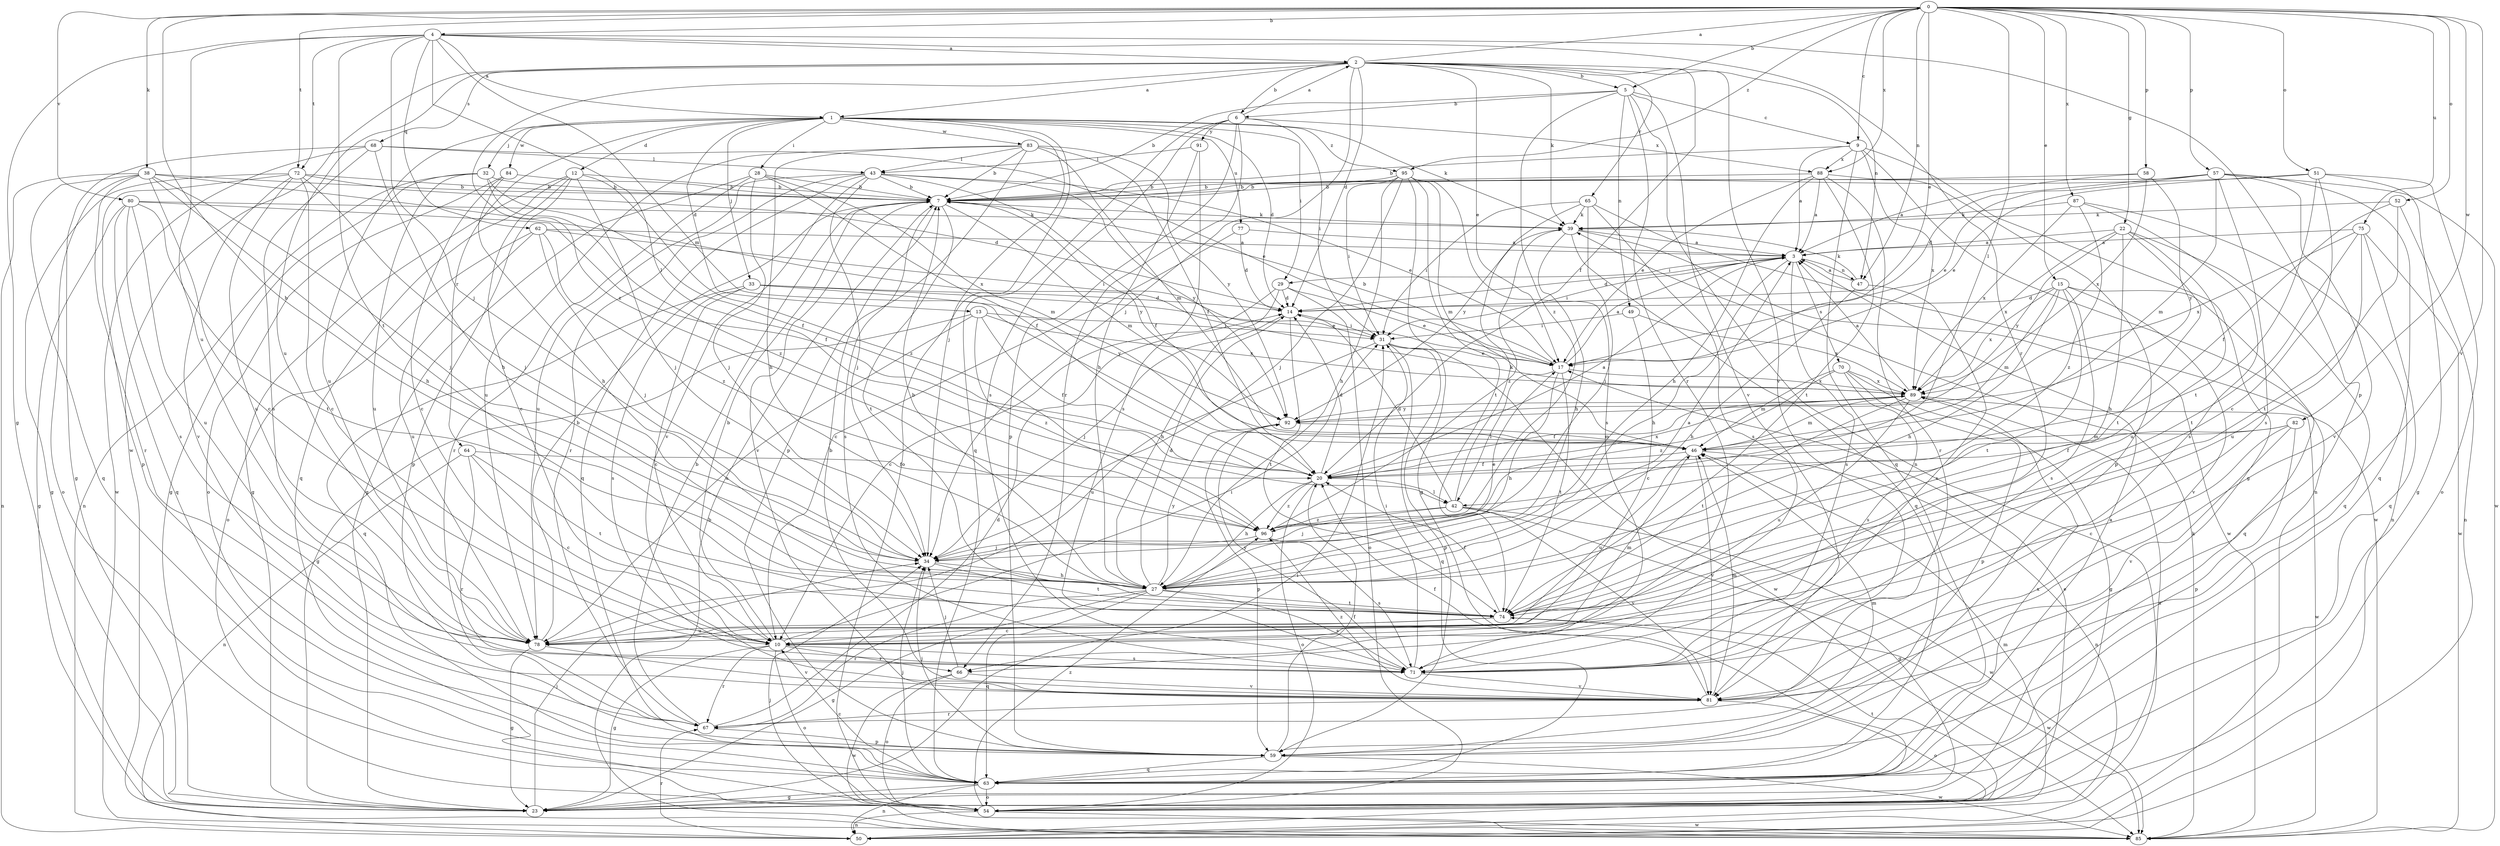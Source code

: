 strict digraph  {
0;
1;
2;
3;
4;
5;
6;
7;
9;
10;
12;
13;
14;
15;
17;
20;
22;
23;
27;
28;
29;
31;
32;
33;
34;
38;
39;
42;
43;
46;
47;
49;
50;
51;
52;
54;
57;
58;
59;
62;
63;
64;
65;
66;
67;
68;
70;
71;
72;
74;
75;
77;
78;
80;
81;
82;
83;
84;
85;
87;
88;
89;
91;
92;
95;
96;
0 -> 4  [label=b];
0 -> 5  [label=b];
0 -> 9  [label=c];
0 -> 15  [label=e];
0 -> 17  [label=e];
0 -> 22  [label=g];
0 -> 27  [label=h];
0 -> 38  [label=k];
0 -> 42  [label=l];
0 -> 47  [label=n];
0 -> 51  [label=o];
0 -> 52  [label=o];
0 -> 57  [label=p];
0 -> 58  [label=p];
0 -> 72  [label=t];
0 -> 75  [label=u];
0 -> 80  [label=v];
0 -> 81  [label=v];
0 -> 82  [label=w];
0 -> 87  [label=x];
0 -> 88  [label=x];
0 -> 95  [label=z];
1 -> 12  [label=d];
1 -> 13  [label=d];
1 -> 14  [label=d];
1 -> 28  [label=i];
1 -> 29  [label=i];
1 -> 32  [label=j];
1 -> 33  [label=j];
1 -> 34  [label=j];
1 -> 39  [label=k];
1 -> 54  [label=o];
1 -> 64  [label=r];
1 -> 77  [label=u];
1 -> 78  [label=u];
1 -> 83  [label=w];
1 -> 84  [label=w];
1 -> 95  [label=z];
2 -> 0  [label=a];
2 -> 1  [label=a];
2 -> 5  [label=b];
2 -> 6  [label=b];
2 -> 14  [label=d];
2 -> 17  [label=e];
2 -> 20  [label=f];
2 -> 34  [label=j];
2 -> 39  [label=k];
2 -> 47  [label=n];
2 -> 65  [label=r];
2 -> 68  [label=s];
2 -> 78  [label=u];
2 -> 81  [label=v];
2 -> 85  [label=w];
2 -> 96  [label=z];
3 -> 14  [label=d];
3 -> 27  [label=h];
3 -> 29  [label=i];
3 -> 31  [label=i];
3 -> 47  [label=n];
3 -> 70  [label=s];
3 -> 71  [label=s];
4 -> 1  [label=a];
4 -> 2  [label=a];
4 -> 23  [label=g];
4 -> 34  [label=j];
4 -> 42  [label=l];
4 -> 46  [label=m];
4 -> 59  [label=p];
4 -> 62  [label=q];
4 -> 66  [label=r];
4 -> 72  [label=t];
4 -> 74  [label=t];
4 -> 78  [label=u];
5 -> 6  [label=b];
5 -> 7  [label=b];
5 -> 9  [label=c];
5 -> 49  [label=n];
5 -> 50  [label=n];
5 -> 66  [label=r];
5 -> 81  [label=v];
5 -> 96  [label=z];
6 -> 2  [label=a];
6 -> 31  [label=i];
6 -> 59  [label=p];
6 -> 63  [label=q];
6 -> 66  [label=r];
6 -> 71  [label=s];
6 -> 88  [label=x];
6 -> 91  [label=y];
7 -> 39  [label=k];
7 -> 46  [label=m];
7 -> 71  [label=s];
7 -> 74  [label=t];
7 -> 81  [label=v];
7 -> 92  [label=y];
9 -> 3  [label=a];
9 -> 7  [label=b];
9 -> 23  [label=g];
9 -> 50  [label=n];
9 -> 63  [label=q];
9 -> 88  [label=x];
9 -> 89  [label=x];
10 -> 7  [label=b];
10 -> 23  [label=g];
10 -> 31  [label=i];
10 -> 46  [label=m];
10 -> 54  [label=o];
10 -> 66  [label=r];
10 -> 67  [label=r];
10 -> 71  [label=s];
12 -> 7  [label=b];
12 -> 10  [label=c];
12 -> 23  [label=g];
12 -> 34  [label=j];
12 -> 59  [label=p];
12 -> 63  [label=q];
12 -> 96  [label=z];
13 -> 20  [label=f];
13 -> 23  [label=g];
13 -> 31  [label=i];
13 -> 78  [label=u];
13 -> 89  [label=x];
13 -> 96  [label=z];
14 -> 31  [label=i];
14 -> 34  [label=j];
14 -> 74  [label=t];
15 -> 14  [label=d];
15 -> 27  [label=h];
15 -> 46  [label=m];
15 -> 63  [label=q];
15 -> 71  [label=s];
15 -> 74  [label=t];
15 -> 81  [label=v];
15 -> 89  [label=x];
17 -> 3  [label=a];
17 -> 7  [label=b];
17 -> 27  [label=h];
17 -> 42  [label=l];
17 -> 74  [label=t];
17 -> 89  [label=x];
20 -> 3  [label=a];
20 -> 14  [label=d];
20 -> 27  [label=h];
20 -> 42  [label=l];
20 -> 54  [label=o];
20 -> 89  [label=x];
20 -> 96  [label=z];
22 -> 3  [label=a];
22 -> 27  [label=h];
22 -> 63  [label=q];
22 -> 74  [label=t];
22 -> 78  [label=u];
22 -> 89  [label=x];
22 -> 92  [label=y];
23 -> 31  [label=i];
23 -> 34  [label=j];
27 -> 3  [label=a];
27 -> 7  [label=b];
27 -> 14  [label=d];
27 -> 23  [label=g];
27 -> 63  [label=q];
27 -> 67  [label=r];
27 -> 71  [label=s];
27 -> 74  [label=t];
27 -> 92  [label=y];
28 -> 7  [label=b];
28 -> 20  [label=f];
28 -> 23  [label=g];
28 -> 34  [label=j];
28 -> 46  [label=m];
28 -> 67  [label=r];
29 -> 10  [label=c];
29 -> 14  [label=d];
29 -> 17  [label=e];
29 -> 27  [label=h];
29 -> 54  [label=o];
31 -> 17  [label=e];
31 -> 59  [label=p];
31 -> 63  [label=q];
31 -> 78  [label=u];
31 -> 85  [label=w];
32 -> 7  [label=b];
32 -> 20  [label=f];
32 -> 23  [label=g];
32 -> 50  [label=n];
32 -> 78  [label=u];
32 -> 96  [label=z];
33 -> 10  [label=c];
33 -> 14  [label=d];
33 -> 17  [label=e];
33 -> 63  [label=q];
33 -> 71  [label=s];
33 -> 92  [label=y];
34 -> 17  [label=e];
34 -> 27  [label=h];
34 -> 74  [label=t];
38 -> 7  [label=b];
38 -> 10  [label=c];
38 -> 27  [label=h];
38 -> 34  [label=j];
38 -> 50  [label=n];
38 -> 54  [label=o];
38 -> 63  [label=q];
38 -> 67  [label=r];
38 -> 89  [label=x];
39 -> 3  [label=a];
39 -> 27  [label=h];
39 -> 63  [label=q];
39 -> 85  [label=w];
39 -> 96  [label=z];
42 -> 14  [label=d];
42 -> 23  [label=g];
42 -> 34  [label=j];
42 -> 39  [label=k];
42 -> 81  [label=v];
42 -> 85  [label=w];
42 -> 96  [label=z];
43 -> 7  [label=b];
43 -> 17  [label=e];
43 -> 20  [label=f];
43 -> 34  [label=j];
43 -> 63  [label=q];
43 -> 67  [label=r];
43 -> 78  [label=u];
43 -> 81  [label=v];
43 -> 92  [label=y];
46 -> 20  [label=f];
46 -> 50  [label=n];
46 -> 78  [label=u];
46 -> 81  [label=v];
47 -> 3  [label=a];
47 -> 27  [label=h];
47 -> 39  [label=k];
47 -> 71  [label=s];
49 -> 10  [label=c];
49 -> 31  [label=i];
49 -> 89  [label=x];
50 -> 46  [label=m];
50 -> 67  [label=r];
51 -> 7  [label=b];
51 -> 10  [label=c];
51 -> 17  [label=e];
51 -> 23  [label=g];
51 -> 54  [label=o];
51 -> 74  [label=t];
52 -> 20  [label=f];
52 -> 39  [label=k];
52 -> 50  [label=n];
52 -> 74  [label=t];
54 -> 17  [label=e];
54 -> 50  [label=n];
54 -> 74  [label=t];
54 -> 85  [label=w];
54 -> 89  [label=x];
54 -> 96  [label=z];
57 -> 7  [label=b];
57 -> 14  [label=d];
57 -> 17  [label=e];
57 -> 46  [label=m];
57 -> 63  [label=q];
57 -> 71  [label=s];
57 -> 81  [label=v];
57 -> 85  [label=w];
58 -> 3  [label=a];
58 -> 7  [label=b];
58 -> 89  [label=x];
58 -> 92  [label=y];
59 -> 20  [label=f];
59 -> 34  [label=j];
59 -> 46  [label=m];
59 -> 63  [label=q];
59 -> 85  [label=w];
62 -> 3  [label=a];
62 -> 31  [label=i];
62 -> 34  [label=j];
62 -> 54  [label=o];
62 -> 78  [label=u];
62 -> 96  [label=z];
63 -> 3  [label=a];
63 -> 10  [label=c];
63 -> 23  [label=g];
63 -> 34  [label=j];
63 -> 50  [label=n];
63 -> 54  [label=o];
63 -> 89  [label=x];
64 -> 10  [label=c];
64 -> 20  [label=f];
64 -> 50  [label=n];
64 -> 67  [label=r];
64 -> 74  [label=t];
65 -> 31  [label=i];
65 -> 34  [label=j];
65 -> 39  [label=k];
65 -> 71  [label=s];
65 -> 85  [label=w];
65 -> 92  [label=y];
66 -> 34  [label=j];
66 -> 54  [label=o];
66 -> 81  [label=v];
66 -> 85  [label=w];
67 -> 7  [label=b];
67 -> 14  [label=d];
67 -> 59  [label=p];
68 -> 17  [label=e];
68 -> 23  [label=g];
68 -> 27  [label=h];
68 -> 43  [label=l];
68 -> 71  [label=s];
68 -> 85  [label=w];
70 -> 23  [label=g];
70 -> 46  [label=m];
70 -> 59  [label=p];
70 -> 71  [label=s];
70 -> 89  [label=x];
70 -> 96  [label=z];
71 -> 31  [label=i];
71 -> 81  [label=v];
71 -> 92  [label=y];
72 -> 7  [label=b];
72 -> 10  [label=c];
72 -> 14  [label=d];
72 -> 23  [label=g];
72 -> 34  [label=j];
72 -> 59  [label=p];
72 -> 78  [label=u];
72 -> 81  [label=v];
74 -> 10  [label=c];
74 -> 20  [label=f];
74 -> 78  [label=u];
74 -> 85  [label=w];
75 -> 3  [label=a];
75 -> 63  [label=q];
75 -> 74  [label=t];
75 -> 78  [label=u];
75 -> 85  [label=w];
75 -> 89  [label=x];
77 -> 3  [label=a];
77 -> 10  [label=c];
77 -> 14  [label=d];
78 -> 7  [label=b];
78 -> 23  [label=g];
78 -> 81  [label=v];
80 -> 20  [label=f];
80 -> 23  [label=g];
80 -> 39  [label=k];
80 -> 63  [label=q];
80 -> 71  [label=s];
80 -> 74  [label=t];
80 -> 78  [label=u];
81 -> 7  [label=b];
81 -> 20  [label=f];
81 -> 46  [label=m];
81 -> 54  [label=o];
81 -> 67  [label=r];
81 -> 96  [label=z];
82 -> 10  [label=c];
82 -> 20  [label=f];
82 -> 46  [label=m];
82 -> 59  [label=p];
82 -> 81  [label=v];
83 -> 7  [label=b];
83 -> 20  [label=f];
83 -> 27  [label=h];
83 -> 43  [label=l];
83 -> 46  [label=m];
83 -> 59  [label=p];
83 -> 78  [label=u];
83 -> 92  [label=y];
84 -> 7  [label=b];
84 -> 10  [label=c];
84 -> 27  [label=h];
84 -> 54  [label=o];
85 -> 7  [label=b];
85 -> 34  [label=j];
85 -> 39  [label=k];
87 -> 39  [label=k];
87 -> 50  [label=n];
87 -> 71  [label=s];
87 -> 89  [label=x];
87 -> 96  [label=z];
88 -> 3  [label=a];
88 -> 7  [label=b];
88 -> 17  [label=e];
88 -> 27  [label=h];
88 -> 59  [label=p];
88 -> 67  [label=r];
88 -> 74  [label=t];
89 -> 3  [label=a];
89 -> 20  [label=f];
89 -> 46  [label=m];
89 -> 74  [label=t];
89 -> 78  [label=u];
89 -> 85  [label=w];
89 -> 92  [label=y];
91 -> 27  [label=h];
91 -> 43  [label=l];
91 -> 71  [label=s];
92 -> 46  [label=m];
92 -> 59  [label=p];
95 -> 7  [label=b];
95 -> 23  [label=g];
95 -> 27  [label=h];
95 -> 31  [label=i];
95 -> 34  [label=j];
95 -> 46  [label=m];
95 -> 71  [label=s];
95 -> 74  [label=t];
96 -> 34  [label=j];
96 -> 71  [label=s];
}
